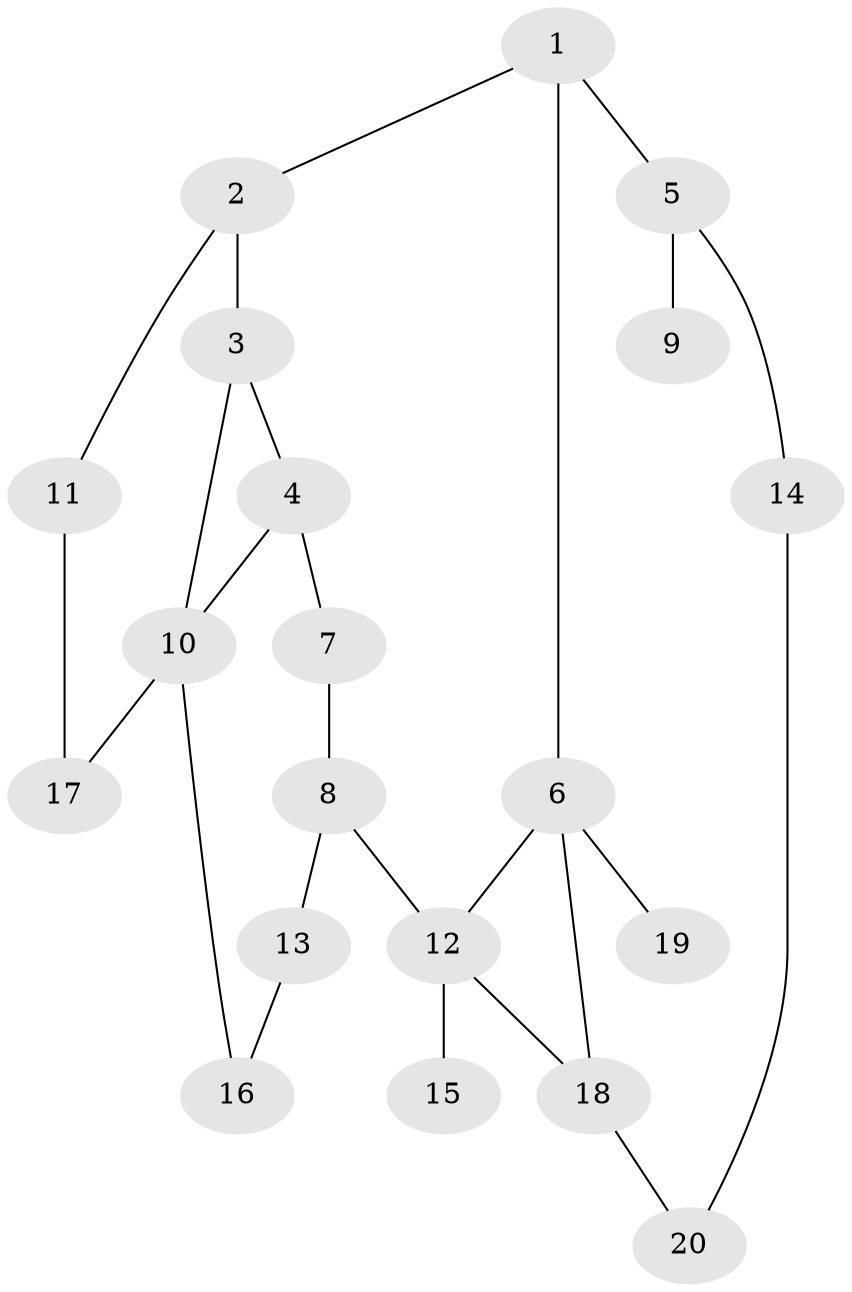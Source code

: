 // Generated by graph-tools (version 1.1) at 2025/46/02/15/25 05:46:28]
// undirected, 20 vertices, 25 edges
graph export_dot {
graph [start="1"]
  node [color=gray90,style=filled];
  1;
  2;
  3;
  4;
  5;
  6;
  7;
  8;
  9;
  10;
  11;
  12;
  13;
  14;
  15;
  16;
  17;
  18;
  19;
  20;
  1 -- 2;
  1 -- 5;
  1 -- 6;
  2 -- 3;
  2 -- 11;
  3 -- 4;
  3 -- 10;
  4 -- 7;
  4 -- 10;
  5 -- 9;
  5 -- 14;
  6 -- 18;
  6 -- 19;
  6 -- 12;
  7 -- 8;
  8 -- 12;
  8 -- 13;
  10 -- 17;
  10 -- 16;
  11 -- 17;
  12 -- 15;
  12 -- 18;
  13 -- 16;
  14 -- 20;
  18 -- 20;
}
